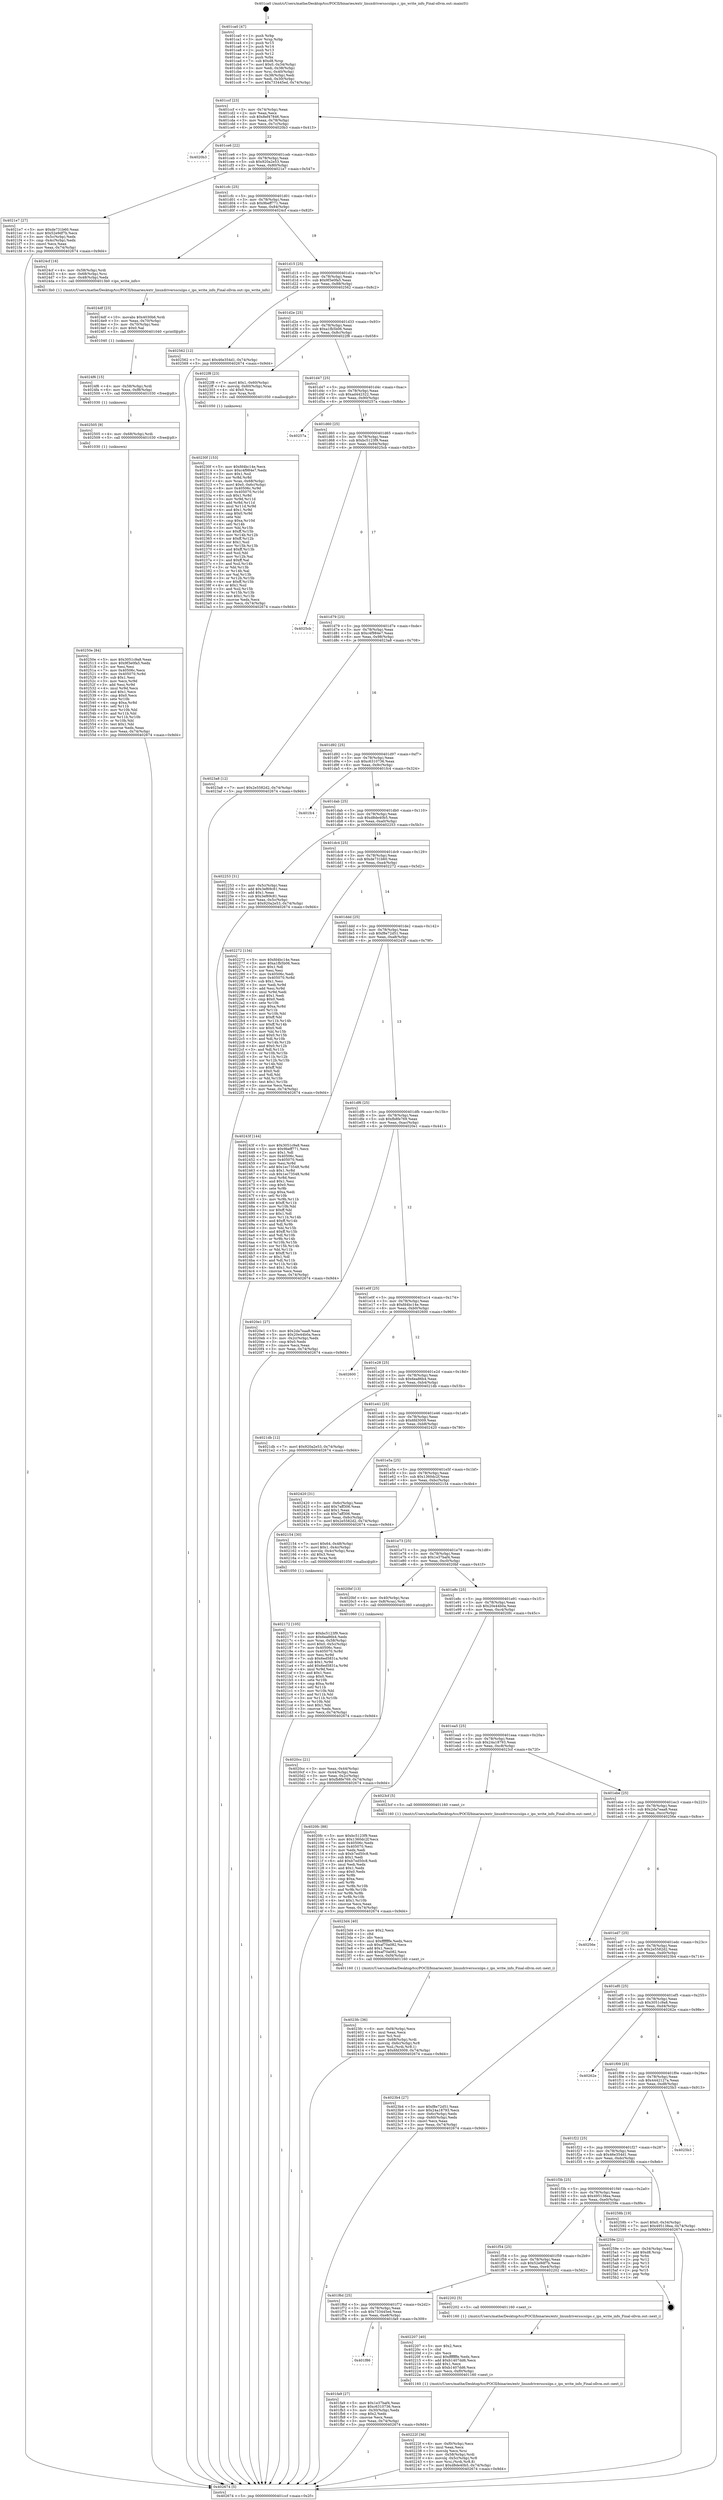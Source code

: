 digraph "0x401ca0" {
  label = "0x401ca0 (/mnt/c/Users/mathe/Desktop/tcc/POCII/binaries/extr_linuxdriversscsiips.c_ips_write_info_Final-ollvm.out::main(0))"
  labelloc = "t"
  node[shape=record]

  Entry [label="",width=0.3,height=0.3,shape=circle,fillcolor=black,style=filled]
  "0x401ccf" [label="{
     0x401ccf [23]\l
     | [instrs]\l
     &nbsp;&nbsp;0x401ccf \<+3\>: mov -0x74(%rbp),%eax\l
     &nbsp;&nbsp;0x401cd2 \<+2\>: mov %eax,%ecx\l
     &nbsp;&nbsp;0x401cd4 \<+6\>: sub $0x8ef47846,%ecx\l
     &nbsp;&nbsp;0x401cda \<+3\>: mov %eax,-0x78(%rbp)\l
     &nbsp;&nbsp;0x401cdd \<+3\>: mov %ecx,-0x7c(%rbp)\l
     &nbsp;&nbsp;0x401ce0 \<+6\>: je 00000000004020b3 \<main+0x413\>\l
  }"]
  "0x4020b3" [label="{
     0x4020b3\l
  }", style=dashed]
  "0x401ce6" [label="{
     0x401ce6 [22]\l
     | [instrs]\l
     &nbsp;&nbsp;0x401ce6 \<+5\>: jmp 0000000000401ceb \<main+0x4b\>\l
     &nbsp;&nbsp;0x401ceb \<+3\>: mov -0x78(%rbp),%eax\l
     &nbsp;&nbsp;0x401cee \<+5\>: sub $0x920a2e53,%eax\l
     &nbsp;&nbsp;0x401cf3 \<+3\>: mov %eax,-0x80(%rbp)\l
     &nbsp;&nbsp;0x401cf6 \<+6\>: je 00000000004021e7 \<main+0x547\>\l
  }"]
  Exit [label="",width=0.3,height=0.3,shape=circle,fillcolor=black,style=filled,peripheries=2]
  "0x4021e7" [label="{
     0x4021e7 [27]\l
     | [instrs]\l
     &nbsp;&nbsp;0x4021e7 \<+5\>: mov $0xde731b60,%eax\l
     &nbsp;&nbsp;0x4021ec \<+5\>: mov $0x52e9df7b,%ecx\l
     &nbsp;&nbsp;0x4021f1 \<+3\>: mov -0x5c(%rbp),%edx\l
     &nbsp;&nbsp;0x4021f4 \<+3\>: cmp -0x4c(%rbp),%edx\l
     &nbsp;&nbsp;0x4021f7 \<+3\>: cmovl %ecx,%eax\l
     &nbsp;&nbsp;0x4021fa \<+3\>: mov %eax,-0x74(%rbp)\l
     &nbsp;&nbsp;0x4021fd \<+5\>: jmp 0000000000402674 \<main+0x9d4\>\l
  }"]
  "0x401cfc" [label="{
     0x401cfc [25]\l
     | [instrs]\l
     &nbsp;&nbsp;0x401cfc \<+5\>: jmp 0000000000401d01 \<main+0x61\>\l
     &nbsp;&nbsp;0x401d01 \<+3\>: mov -0x78(%rbp),%eax\l
     &nbsp;&nbsp;0x401d04 \<+5\>: sub $0x9beff771,%eax\l
     &nbsp;&nbsp;0x401d09 \<+6\>: mov %eax,-0x84(%rbp)\l
     &nbsp;&nbsp;0x401d0f \<+6\>: je 00000000004024cf \<main+0x82f\>\l
  }"]
  "0x40250e" [label="{
     0x40250e [84]\l
     | [instrs]\l
     &nbsp;&nbsp;0x40250e \<+5\>: mov $0x3051c9a8,%eax\l
     &nbsp;&nbsp;0x402513 \<+5\>: mov $0x9f3e0fa5,%edx\l
     &nbsp;&nbsp;0x402518 \<+2\>: xor %esi,%esi\l
     &nbsp;&nbsp;0x40251a \<+7\>: mov 0x40506c,%ecx\l
     &nbsp;&nbsp;0x402521 \<+8\>: mov 0x405070,%r8d\l
     &nbsp;&nbsp;0x402529 \<+3\>: sub $0x1,%esi\l
     &nbsp;&nbsp;0x40252c \<+3\>: mov %ecx,%r9d\l
     &nbsp;&nbsp;0x40252f \<+3\>: add %esi,%r9d\l
     &nbsp;&nbsp;0x402532 \<+4\>: imul %r9d,%ecx\l
     &nbsp;&nbsp;0x402536 \<+3\>: and $0x1,%ecx\l
     &nbsp;&nbsp;0x402539 \<+3\>: cmp $0x0,%ecx\l
     &nbsp;&nbsp;0x40253c \<+4\>: sete %r10b\l
     &nbsp;&nbsp;0x402540 \<+4\>: cmp $0xa,%r8d\l
     &nbsp;&nbsp;0x402544 \<+4\>: setl %r11b\l
     &nbsp;&nbsp;0x402548 \<+3\>: mov %r10b,%bl\l
     &nbsp;&nbsp;0x40254b \<+3\>: and %r11b,%bl\l
     &nbsp;&nbsp;0x40254e \<+3\>: xor %r11b,%r10b\l
     &nbsp;&nbsp;0x402551 \<+3\>: or %r10b,%bl\l
     &nbsp;&nbsp;0x402554 \<+3\>: test $0x1,%bl\l
     &nbsp;&nbsp;0x402557 \<+3\>: cmovne %edx,%eax\l
     &nbsp;&nbsp;0x40255a \<+3\>: mov %eax,-0x74(%rbp)\l
     &nbsp;&nbsp;0x40255d \<+5\>: jmp 0000000000402674 \<main+0x9d4\>\l
  }"]
  "0x4024cf" [label="{
     0x4024cf [16]\l
     | [instrs]\l
     &nbsp;&nbsp;0x4024cf \<+4\>: mov -0x58(%rbp),%rdi\l
     &nbsp;&nbsp;0x4024d3 \<+4\>: mov -0x68(%rbp),%rsi\l
     &nbsp;&nbsp;0x4024d7 \<+3\>: mov -0x48(%rbp),%edx\l
     &nbsp;&nbsp;0x4024da \<+5\>: call 00000000004013b0 \<ips_write_info\>\l
     | [calls]\l
     &nbsp;&nbsp;0x4013b0 \{1\} (/mnt/c/Users/mathe/Desktop/tcc/POCII/binaries/extr_linuxdriversscsiips.c_ips_write_info_Final-ollvm.out::ips_write_info)\l
  }"]
  "0x401d15" [label="{
     0x401d15 [25]\l
     | [instrs]\l
     &nbsp;&nbsp;0x401d15 \<+5\>: jmp 0000000000401d1a \<main+0x7a\>\l
     &nbsp;&nbsp;0x401d1a \<+3\>: mov -0x78(%rbp),%eax\l
     &nbsp;&nbsp;0x401d1d \<+5\>: sub $0x9f3e0fa5,%eax\l
     &nbsp;&nbsp;0x401d22 \<+6\>: mov %eax,-0x88(%rbp)\l
     &nbsp;&nbsp;0x401d28 \<+6\>: je 0000000000402562 \<main+0x8c2\>\l
  }"]
  "0x402505" [label="{
     0x402505 [9]\l
     | [instrs]\l
     &nbsp;&nbsp;0x402505 \<+4\>: mov -0x68(%rbp),%rdi\l
     &nbsp;&nbsp;0x402509 \<+5\>: call 0000000000401030 \<free@plt\>\l
     | [calls]\l
     &nbsp;&nbsp;0x401030 \{1\} (unknown)\l
  }"]
  "0x402562" [label="{
     0x402562 [12]\l
     | [instrs]\l
     &nbsp;&nbsp;0x402562 \<+7\>: movl $0x46e354d1,-0x74(%rbp)\l
     &nbsp;&nbsp;0x402569 \<+5\>: jmp 0000000000402674 \<main+0x9d4\>\l
  }"]
  "0x401d2e" [label="{
     0x401d2e [25]\l
     | [instrs]\l
     &nbsp;&nbsp;0x401d2e \<+5\>: jmp 0000000000401d33 \<main+0x93\>\l
     &nbsp;&nbsp;0x401d33 \<+3\>: mov -0x78(%rbp),%eax\l
     &nbsp;&nbsp;0x401d36 \<+5\>: sub $0xa1fb5b06,%eax\l
     &nbsp;&nbsp;0x401d3b \<+6\>: mov %eax,-0x8c(%rbp)\l
     &nbsp;&nbsp;0x401d41 \<+6\>: je 00000000004022f8 \<main+0x658\>\l
  }"]
  "0x4024f6" [label="{
     0x4024f6 [15]\l
     | [instrs]\l
     &nbsp;&nbsp;0x4024f6 \<+4\>: mov -0x58(%rbp),%rdi\l
     &nbsp;&nbsp;0x4024fa \<+6\>: mov %eax,-0xf8(%rbp)\l
     &nbsp;&nbsp;0x402500 \<+5\>: call 0000000000401030 \<free@plt\>\l
     | [calls]\l
     &nbsp;&nbsp;0x401030 \{1\} (unknown)\l
  }"]
  "0x4022f8" [label="{
     0x4022f8 [23]\l
     | [instrs]\l
     &nbsp;&nbsp;0x4022f8 \<+7\>: movl $0x1,-0x60(%rbp)\l
     &nbsp;&nbsp;0x4022ff \<+4\>: movslq -0x60(%rbp),%rax\l
     &nbsp;&nbsp;0x402303 \<+4\>: shl $0x0,%rax\l
     &nbsp;&nbsp;0x402307 \<+3\>: mov %rax,%rdi\l
     &nbsp;&nbsp;0x40230a \<+5\>: call 0000000000401050 \<malloc@plt\>\l
     | [calls]\l
     &nbsp;&nbsp;0x401050 \{1\} (unknown)\l
  }"]
  "0x401d47" [label="{
     0x401d47 [25]\l
     | [instrs]\l
     &nbsp;&nbsp;0x401d47 \<+5\>: jmp 0000000000401d4c \<main+0xac\>\l
     &nbsp;&nbsp;0x401d4c \<+3\>: mov -0x78(%rbp),%eax\l
     &nbsp;&nbsp;0x401d4f \<+5\>: sub $0xad442322,%eax\l
     &nbsp;&nbsp;0x401d54 \<+6\>: mov %eax,-0x90(%rbp)\l
     &nbsp;&nbsp;0x401d5a \<+6\>: je 000000000040257a \<main+0x8da\>\l
  }"]
  "0x4024df" [label="{
     0x4024df [23]\l
     | [instrs]\l
     &nbsp;&nbsp;0x4024df \<+10\>: movabs $0x4030b6,%rdi\l
     &nbsp;&nbsp;0x4024e9 \<+3\>: mov %eax,-0x70(%rbp)\l
     &nbsp;&nbsp;0x4024ec \<+3\>: mov -0x70(%rbp),%esi\l
     &nbsp;&nbsp;0x4024ef \<+2\>: mov $0x0,%al\l
     &nbsp;&nbsp;0x4024f1 \<+5\>: call 0000000000401040 \<printf@plt\>\l
     | [calls]\l
     &nbsp;&nbsp;0x401040 \{1\} (unknown)\l
  }"]
  "0x40257a" [label="{
     0x40257a\l
  }", style=dashed]
  "0x401d60" [label="{
     0x401d60 [25]\l
     | [instrs]\l
     &nbsp;&nbsp;0x401d60 \<+5\>: jmp 0000000000401d65 \<main+0xc5\>\l
     &nbsp;&nbsp;0x401d65 \<+3\>: mov -0x78(%rbp),%eax\l
     &nbsp;&nbsp;0x401d68 \<+5\>: sub $0xbc5123f9,%eax\l
     &nbsp;&nbsp;0x401d6d \<+6\>: mov %eax,-0x94(%rbp)\l
     &nbsp;&nbsp;0x401d73 \<+6\>: je 00000000004025cb \<main+0x92b\>\l
  }"]
  "0x4023fc" [label="{
     0x4023fc [36]\l
     | [instrs]\l
     &nbsp;&nbsp;0x4023fc \<+6\>: mov -0xf4(%rbp),%ecx\l
     &nbsp;&nbsp;0x402402 \<+3\>: imul %eax,%ecx\l
     &nbsp;&nbsp;0x402405 \<+3\>: mov %cl,%sil\l
     &nbsp;&nbsp;0x402408 \<+4\>: mov -0x68(%rbp),%rdi\l
     &nbsp;&nbsp;0x40240c \<+4\>: movslq -0x6c(%rbp),%r8\l
     &nbsp;&nbsp;0x402410 \<+4\>: mov %sil,(%rdi,%r8,1)\l
     &nbsp;&nbsp;0x402414 \<+7\>: movl $0x6fd3009,-0x74(%rbp)\l
     &nbsp;&nbsp;0x40241b \<+5\>: jmp 0000000000402674 \<main+0x9d4\>\l
  }"]
  "0x4025cb" [label="{
     0x4025cb\l
  }", style=dashed]
  "0x401d79" [label="{
     0x401d79 [25]\l
     | [instrs]\l
     &nbsp;&nbsp;0x401d79 \<+5\>: jmp 0000000000401d7e \<main+0xde\>\l
     &nbsp;&nbsp;0x401d7e \<+3\>: mov -0x78(%rbp),%eax\l
     &nbsp;&nbsp;0x401d81 \<+5\>: sub $0xc4f984e7,%eax\l
     &nbsp;&nbsp;0x401d86 \<+6\>: mov %eax,-0x98(%rbp)\l
     &nbsp;&nbsp;0x401d8c \<+6\>: je 00000000004023a8 \<main+0x708\>\l
  }"]
  "0x4023d4" [label="{
     0x4023d4 [40]\l
     | [instrs]\l
     &nbsp;&nbsp;0x4023d4 \<+5\>: mov $0x2,%ecx\l
     &nbsp;&nbsp;0x4023d9 \<+1\>: cltd\l
     &nbsp;&nbsp;0x4023da \<+2\>: idiv %ecx\l
     &nbsp;&nbsp;0x4023dc \<+6\>: imul $0xfffffffe,%edx,%ecx\l
     &nbsp;&nbsp;0x4023e2 \<+6\>: sub $0xaf70a082,%ecx\l
     &nbsp;&nbsp;0x4023e8 \<+3\>: add $0x1,%ecx\l
     &nbsp;&nbsp;0x4023eb \<+6\>: add $0xaf70a082,%ecx\l
     &nbsp;&nbsp;0x4023f1 \<+6\>: mov %ecx,-0xf4(%rbp)\l
     &nbsp;&nbsp;0x4023f7 \<+5\>: call 0000000000401160 \<next_i\>\l
     | [calls]\l
     &nbsp;&nbsp;0x401160 \{1\} (/mnt/c/Users/mathe/Desktop/tcc/POCII/binaries/extr_linuxdriversscsiips.c_ips_write_info_Final-ollvm.out::next_i)\l
  }"]
  "0x4023a8" [label="{
     0x4023a8 [12]\l
     | [instrs]\l
     &nbsp;&nbsp;0x4023a8 \<+7\>: movl $0x2e5582d2,-0x74(%rbp)\l
     &nbsp;&nbsp;0x4023af \<+5\>: jmp 0000000000402674 \<main+0x9d4\>\l
  }"]
  "0x401d92" [label="{
     0x401d92 [25]\l
     | [instrs]\l
     &nbsp;&nbsp;0x401d92 \<+5\>: jmp 0000000000401d97 \<main+0xf7\>\l
     &nbsp;&nbsp;0x401d97 \<+3\>: mov -0x78(%rbp),%eax\l
     &nbsp;&nbsp;0x401d9a \<+5\>: sub $0xc6310736,%eax\l
     &nbsp;&nbsp;0x401d9f \<+6\>: mov %eax,-0x9c(%rbp)\l
     &nbsp;&nbsp;0x401da5 \<+6\>: je 0000000000401fc4 \<main+0x324\>\l
  }"]
  "0x40230f" [label="{
     0x40230f [153]\l
     | [instrs]\l
     &nbsp;&nbsp;0x40230f \<+5\>: mov $0xfd4bc14e,%ecx\l
     &nbsp;&nbsp;0x402314 \<+5\>: mov $0xc4f984e7,%edx\l
     &nbsp;&nbsp;0x402319 \<+3\>: mov $0x1,%sil\l
     &nbsp;&nbsp;0x40231c \<+3\>: xor %r8d,%r8d\l
     &nbsp;&nbsp;0x40231f \<+4\>: mov %rax,-0x68(%rbp)\l
     &nbsp;&nbsp;0x402323 \<+7\>: movl $0x0,-0x6c(%rbp)\l
     &nbsp;&nbsp;0x40232a \<+8\>: mov 0x40506c,%r9d\l
     &nbsp;&nbsp;0x402332 \<+8\>: mov 0x405070,%r10d\l
     &nbsp;&nbsp;0x40233a \<+4\>: sub $0x1,%r8d\l
     &nbsp;&nbsp;0x40233e \<+3\>: mov %r9d,%r11d\l
     &nbsp;&nbsp;0x402341 \<+3\>: add %r8d,%r11d\l
     &nbsp;&nbsp;0x402344 \<+4\>: imul %r11d,%r9d\l
     &nbsp;&nbsp;0x402348 \<+4\>: and $0x1,%r9d\l
     &nbsp;&nbsp;0x40234c \<+4\>: cmp $0x0,%r9d\l
     &nbsp;&nbsp;0x402350 \<+3\>: sete %bl\l
     &nbsp;&nbsp;0x402353 \<+4\>: cmp $0xa,%r10d\l
     &nbsp;&nbsp;0x402357 \<+4\>: setl %r14b\l
     &nbsp;&nbsp;0x40235b \<+3\>: mov %bl,%r15b\l
     &nbsp;&nbsp;0x40235e \<+4\>: xor $0xff,%r15b\l
     &nbsp;&nbsp;0x402362 \<+3\>: mov %r14b,%r12b\l
     &nbsp;&nbsp;0x402365 \<+4\>: xor $0xff,%r12b\l
     &nbsp;&nbsp;0x402369 \<+4\>: xor $0x1,%sil\l
     &nbsp;&nbsp;0x40236d \<+3\>: mov %r15b,%r13b\l
     &nbsp;&nbsp;0x402370 \<+4\>: and $0xff,%r13b\l
     &nbsp;&nbsp;0x402374 \<+3\>: and %sil,%bl\l
     &nbsp;&nbsp;0x402377 \<+3\>: mov %r12b,%al\l
     &nbsp;&nbsp;0x40237a \<+2\>: and $0xff,%al\l
     &nbsp;&nbsp;0x40237c \<+3\>: and %sil,%r14b\l
     &nbsp;&nbsp;0x40237f \<+3\>: or %bl,%r13b\l
     &nbsp;&nbsp;0x402382 \<+3\>: or %r14b,%al\l
     &nbsp;&nbsp;0x402385 \<+3\>: xor %al,%r13b\l
     &nbsp;&nbsp;0x402388 \<+3\>: or %r12b,%r15b\l
     &nbsp;&nbsp;0x40238b \<+4\>: xor $0xff,%r15b\l
     &nbsp;&nbsp;0x40238f \<+4\>: or $0x1,%sil\l
     &nbsp;&nbsp;0x402393 \<+3\>: and %sil,%r15b\l
     &nbsp;&nbsp;0x402396 \<+3\>: or %r15b,%r13b\l
     &nbsp;&nbsp;0x402399 \<+4\>: test $0x1,%r13b\l
     &nbsp;&nbsp;0x40239d \<+3\>: cmovne %edx,%ecx\l
     &nbsp;&nbsp;0x4023a0 \<+3\>: mov %ecx,-0x74(%rbp)\l
     &nbsp;&nbsp;0x4023a3 \<+5\>: jmp 0000000000402674 \<main+0x9d4\>\l
  }"]
  "0x401fc4" [label="{
     0x401fc4\l
  }", style=dashed]
  "0x401dab" [label="{
     0x401dab [25]\l
     | [instrs]\l
     &nbsp;&nbsp;0x401dab \<+5\>: jmp 0000000000401db0 \<main+0x110\>\l
     &nbsp;&nbsp;0x401db0 \<+3\>: mov -0x78(%rbp),%eax\l
     &nbsp;&nbsp;0x401db3 \<+5\>: sub $0xd8de40b5,%eax\l
     &nbsp;&nbsp;0x401db8 \<+6\>: mov %eax,-0xa0(%rbp)\l
     &nbsp;&nbsp;0x401dbe \<+6\>: je 0000000000402253 \<main+0x5b3\>\l
  }"]
  "0x40222f" [label="{
     0x40222f [36]\l
     | [instrs]\l
     &nbsp;&nbsp;0x40222f \<+6\>: mov -0xf0(%rbp),%ecx\l
     &nbsp;&nbsp;0x402235 \<+3\>: imul %eax,%ecx\l
     &nbsp;&nbsp;0x402238 \<+3\>: movslq %ecx,%rsi\l
     &nbsp;&nbsp;0x40223b \<+4\>: mov -0x58(%rbp),%rdi\l
     &nbsp;&nbsp;0x40223f \<+4\>: movslq -0x5c(%rbp),%r8\l
     &nbsp;&nbsp;0x402243 \<+4\>: mov %rsi,(%rdi,%r8,8)\l
     &nbsp;&nbsp;0x402247 \<+7\>: movl $0xd8de40b5,-0x74(%rbp)\l
     &nbsp;&nbsp;0x40224e \<+5\>: jmp 0000000000402674 \<main+0x9d4\>\l
  }"]
  "0x402253" [label="{
     0x402253 [31]\l
     | [instrs]\l
     &nbsp;&nbsp;0x402253 \<+3\>: mov -0x5c(%rbp),%eax\l
     &nbsp;&nbsp;0x402256 \<+5\>: add $0x3ef69c81,%eax\l
     &nbsp;&nbsp;0x40225b \<+3\>: add $0x1,%eax\l
     &nbsp;&nbsp;0x40225e \<+5\>: sub $0x3ef69c81,%eax\l
     &nbsp;&nbsp;0x402263 \<+3\>: mov %eax,-0x5c(%rbp)\l
     &nbsp;&nbsp;0x402266 \<+7\>: movl $0x920a2e53,-0x74(%rbp)\l
     &nbsp;&nbsp;0x40226d \<+5\>: jmp 0000000000402674 \<main+0x9d4\>\l
  }"]
  "0x401dc4" [label="{
     0x401dc4 [25]\l
     | [instrs]\l
     &nbsp;&nbsp;0x401dc4 \<+5\>: jmp 0000000000401dc9 \<main+0x129\>\l
     &nbsp;&nbsp;0x401dc9 \<+3\>: mov -0x78(%rbp),%eax\l
     &nbsp;&nbsp;0x401dcc \<+5\>: sub $0xde731b60,%eax\l
     &nbsp;&nbsp;0x401dd1 \<+6\>: mov %eax,-0xa4(%rbp)\l
     &nbsp;&nbsp;0x401dd7 \<+6\>: je 0000000000402272 \<main+0x5d2\>\l
  }"]
  "0x402207" [label="{
     0x402207 [40]\l
     | [instrs]\l
     &nbsp;&nbsp;0x402207 \<+5\>: mov $0x2,%ecx\l
     &nbsp;&nbsp;0x40220c \<+1\>: cltd\l
     &nbsp;&nbsp;0x40220d \<+2\>: idiv %ecx\l
     &nbsp;&nbsp;0x40220f \<+6\>: imul $0xfffffffe,%edx,%ecx\l
     &nbsp;&nbsp;0x402215 \<+6\>: add $0xb1407dd6,%ecx\l
     &nbsp;&nbsp;0x40221b \<+3\>: add $0x1,%ecx\l
     &nbsp;&nbsp;0x40221e \<+6\>: sub $0xb1407dd6,%ecx\l
     &nbsp;&nbsp;0x402224 \<+6\>: mov %ecx,-0xf0(%rbp)\l
     &nbsp;&nbsp;0x40222a \<+5\>: call 0000000000401160 \<next_i\>\l
     | [calls]\l
     &nbsp;&nbsp;0x401160 \{1\} (/mnt/c/Users/mathe/Desktop/tcc/POCII/binaries/extr_linuxdriversscsiips.c_ips_write_info_Final-ollvm.out::next_i)\l
  }"]
  "0x402272" [label="{
     0x402272 [134]\l
     | [instrs]\l
     &nbsp;&nbsp;0x402272 \<+5\>: mov $0xfd4bc14e,%eax\l
     &nbsp;&nbsp;0x402277 \<+5\>: mov $0xa1fb5b06,%ecx\l
     &nbsp;&nbsp;0x40227c \<+2\>: mov $0x1,%dl\l
     &nbsp;&nbsp;0x40227e \<+2\>: xor %esi,%esi\l
     &nbsp;&nbsp;0x402280 \<+7\>: mov 0x40506c,%edi\l
     &nbsp;&nbsp;0x402287 \<+8\>: mov 0x405070,%r8d\l
     &nbsp;&nbsp;0x40228f \<+3\>: sub $0x1,%esi\l
     &nbsp;&nbsp;0x402292 \<+3\>: mov %edi,%r9d\l
     &nbsp;&nbsp;0x402295 \<+3\>: add %esi,%r9d\l
     &nbsp;&nbsp;0x402298 \<+4\>: imul %r9d,%edi\l
     &nbsp;&nbsp;0x40229c \<+3\>: and $0x1,%edi\l
     &nbsp;&nbsp;0x40229f \<+3\>: cmp $0x0,%edi\l
     &nbsp;&nbsp;0x4022a2 \<+4\>: sete %r10b\l
     &nbsp;&nbsp;0x4022a6 \<+4\>: cmp $0xa,%r8d\l
     &nbsp;&nbsp;0x4022aa \<+4\>: setl %r11b\l
     &nbsp;&nbsp;0x4022ae \<+3\>: mov %r10b,%bl\l
     &nbsp;&nbsp;0x4022b1 \<+3\>: xor $0xff,%bl\l
     &nbsp;&nbsp;0x4022b4 \<+3\>: mov %r11b,%r14b\l
     &nbsp;&nbsp;0x4022b7 \<+4\>: xor $0xff,%r14b\l
     &nbsp;&nbsp;0x4022bb \<+3\>: xor $0x0,%dl\l
     &nbsp;&nbsp;0x4022be \<+3\>: mov %bl,%r15b\l
     &nbsp;&nbsp;0x4022c1 \<+4\>: and $0x0,%r15b\l
     &nbsp;&nbsp;0x4022c5 \<+3\>: and %dl,%r10b\l
     &nbsp;&nbsp;0x4022c8 \<+3\>: mov %r14b,%r12b\l
     &nbsp;&nbsp;0x4022cb \<+4\>: and $0x0,%r12b\l
     &nbsp;&nbsp;0x4022cf \<+3\>: and %dl,%r11b\l
     &nbsp;&nbsp;0x4022d2 \<+3\>: or %r10b,%r15b\l
     &nbsp;&nbsp;0x4022d5 \<+3\>: or %r11b,%r12b\l
     &nbsp;&nbsp;0x4022d8 \<+3\>: xor %r12b,%r15b\l
     &nbsp;&nbsp;0x4022db \<+3\>: or %r14b,%bl\l
     &nbsp;&nbsp;0x4022de \<+3\>: xor $0xff,%bl\l
     &nbsp;&nbsp;0x4022e1 \<+3\>: or $0x0,%dl\l
     &nbsp;&nbsp;0x4022e4 \<+2\>: and %dl,%bl\l
     &nbsp;&nbsp;0x4022e6 \<+3\>: or %bl,%r15b\l
     &nbsp;&nbsp;0x4022e9 \<+4\>: test $0x1,%r15b\l
     &nbsp;&nbsp;0x4022ed \<+3\>: cmovne %ecx,%eax\l
     &nbsp;&nbsp;0x4022f0 \<+3\>: mov %eax,-0x74(%rbp)\l
     &nbsp;&nbsp;0x4022f3 \<+5\>: jmp 0000000000402674 \<main+0x9d4\>\l
  }"]
  "0x401ddd" [label="{
     0x401ddd [25]\l
     | [instrs]\l
     &nbsp;&nbsp;0x401ddd \<+5\>: jmp 0000000000401de2 \<main+0x142\>\l
     &nbsp;&nbsp;0x401de2 \<+3\>: mov -0x78(%rbp),%eax\l
     &nbsp;&nbsp;0x401de5 \<+5\>: sub $0xf8e72d51,%eax\l
     &nbsp;&nbsp;0x401dea \<+6\>: mov %eax,-0xa8(%rbp)\l
     &nbsp;&nbsp;0x401df0 \<+6\>: je 000000000040243f \<main+0x79f\>\l
  }"]
  "0x402172" [label="{
     0x402172 [105]\l
     | [instrs]\l
     &nbsp;&nbsp;0x402172 \<+5\>: mov $0xbc5123f9,%ecx\l
     &nbsp;&nbsp;0x402177 \<+5\>: mov $0x6ea86b4,%edx\l
     &nbsp;&nbsp;0x40217c \<+4\>: mov %rax,-0x58(%rbp)\l
     &nbsp;&nbsp;0x402180 \<+7\>: movl $0x0,-0x5c(%rbp)\l
     &nbsp;&nbsp;0x402187 \<+7\>: mov 0x40506c,%esi\l
     &nbsp;&nbsp;0x40218e \<+8\>: mov 0x405070,%r8d\l
     &nbsp;&nbsp;0x402196 \<+3\>: mov %esi,%r9d\l
     &nbsp;&nbsp;0x402199 \<+7\>: sub $0x6ed5831a,%r9d\l
     &nbsp;&nbsp;0x4021a0 \<+4\>: sub $0x1,%r9d\l
     &nbsp;&nbsp;0x4021a4 \<+7\>: add $0x6ed5831a,%r9d\l
     &nbsp;&nbsp;0x4021ab \<+4\>: imul %r9d,%esi\l
     &nbsp;&nbsp;0x4021af \<+3\>: and $0x1,%esi\l
     &nbsp;&nbsp;0x4021b2 \<+3\>: cmp $0x0,%esi\l
     &nbsp;&nbsp;0x4021b5 \<+4\>: sete %r10b\l
     &nbsp;&nbsp;0x4021b9 \<+4\>: cmp $0xa,%r8d\l
     &nbsp;&nbsp;0x4021bd \<+4\>: setl %r11b\l
     &nbsp;&nbsp;0x4021c1 \<+3\>: mov %r10b,%bl\l
     &nbsp;&nbsp;0x4021c4 \<+3\>: and %r11b,%bl\l
     &nbsp;&nbsp;0x4021c7 \<+3\>: xor %r11b,%r10b\l
     &nbsp;&nbsp;0x4021ca \<+3\>: or %r10b,%bl\l
     &nbsp;&nbsp;0x4021cd \<+3\>: test $0x1,%bl\l
     &nbsp;&nbsp;0x4021d0 \<+3\>: cmovne %edx,%ecx\l
     &nbsp;&nbsp;0x4021d3 \<+3\>: mov %ecx,-0x74(%rbp)\l
     &nbsp;&nbsp;0x4021d6 \<+5\>: jmp 0000000000402674 \<main+0x9d4\>\l
  }"]
  "0x40243f" [label="{
     0x40243f [144]\l
     | [instrs]\l
     &nbsp;&nbsp;0x40243f \<+5\>: mov $0x3051c9a8,%eax\l
     &nbsp;&nbsp;0x402444 \<+5\>: mov $0x9beff771,%ecx\l
     &nbsp;&nbsp;0x402449 \<+2\>: mov $0x1,%dl\l
     &nbsp;&nbsp;0x40244b \<+7\>: mov 0x40506c,%esi\l
     &nbsp;&nbsp;0x402452 \<+7\>: mov 0x405070,%edi\l
     &nbsp;&nbsp;0x402459 \<+3\>: mov %esi,%r8d\l
     &nbsp;&nbsp;0x40245c \<+7\>: add $0x1ec73548,%r8d\l
     &nbsp;&nbsp;0x402463 \<+4\>: sub $0x1,%r8d\l
     &nbsp;&nbsp;0x402467 \<+7\>: sub $0x1ec73548,%r8d\l
     &nbsp;&nbsp;0x40246e \<+4\>: imul %r8d,%esi\l
     &nbsp;&nbsp;0x402472 \<+3\>: and $0x1,%esi\l
     &nbsp;&nbsp;0x402475 \<+3\>: cmp $0x0,%esi\l
     &nbsp;&nbsp;0x402478 \<+4\>: sete %r9b\l
     &nbsp;&nbsp;0x40247c \<+3\>: cmp $0xa,%edi\l
     &nbsp;&nbsp;0x40247f \<+4\>: setl %r10b\l
     &nbsp;&nbsp;0x402483 \<+3\>: mov %r9b,%r11b\l
     &nbsp;&nbsp;0x402486 \<+4\>: xor $0xff,%r11b\l
     &nbsp;&nbsp;0x40248a \<+3\>: mov %r10b,%bl\l
     &nbsp;&nbsp;0x40248d \<+3\>: xor $0xff,%bl\l
     &nbsp;&nbsp;0x402490 \<+3\>: xor $0x1,%dl\l
     &nbsp;&nbsp;0x402493 \<+3\>: mov %r11b,%r14b\l
     &nbsp;&nbsp;0x402496 \<+4\>: and $0xff,%r14b\l
     &nbsp;&nbsp;0x40249a \<+3\>: and %dl,%r9b\l
     &nbsp;&nbsp;0x40249d \<+3\>: mov %bl,%r15b\l
     &nbsp;&nbsp;0x4024a0 \<+4\>: and $0xff,%r15b\l
     &nbsp;&nbsp;0x4024a4 \<+3\>: and %dl,%r10b\l
     &nbsp;&nbsp;0x4024a7 \<+3\>: or %r9b,%r14b\l
     &nbsp;&nbsp;0x4024aa \<+3\>: or %r10b,%r15b\l
     &nbsp;&nbsp;0x4024ad \<+3\>: xor %r15b,%r14b\l
     &nbsp;&nbsp;0x4024b0 \<+3\>: or %bl,%r11b\l
     &nbsp;&nbsp;0x4024b3 \<+4\>: xor $0xff,%r11b\l
     &nbsp;&nbsp;0x4024b7 \<+3\>: or $0x1,%dl\l
     &nbsp;&nbsp;0x4024ba \<+3\>: and %dl,%r11b\l
     &nbsp;&nbsp;0x4024bd \<+3\>: or %r11b,%r14b\l
     &nbsp;&nbsp;0x4024c0 \<+4\>: test $0x1,%r14b\l
     &nbsp;&nbsp;0x4024c4 \<+3\>: cmovne %ecx,%eax\l
     &nbsp;&nbsp;0x4024c7 \<+3\>: mov %eax,-0x74(%rbp)\l
     &nbsp;&nbsp;0x4024ca \<+5\>: jmp 0000000000402674 \<main+0x9d4\>\l
  }"]
  "0x401df6" [label="{
     0x401df6 [25]\l
     | [instrs]\l
     &nbsp;&nbsp;0x401df6 \<+5\>: jmp 0000000000401dfb \<main+0x15b\>\l
     &nbsp;&nbsp;0x401dfb \<+3\>: mov -0x78(%rbp),%eax\l
     &nbsp;&nbsp;0x401dfe \<+5\>: sub $0xfb8fe769,%eax\l
     &nbsp;&nbsp;0x401e03 \<+6\>: mov %eax,-0xac(%rbp)\l
     &nbsp;&nbsp;0x401e09 \<+6\>: je 00000000004020e1 \<main+0x441\>\l
  }"]
  "0x4020cc" [label="{
     0x4020cc [21]\l
     | [instrs]\l
     &nbsp;&nbsp;0x4020cc \<+3\>: mov %eax,-0x44(%rbp)\l
     &nbsp;&nbsp;0x4020cf \<+3\>: mov -0x44(%rbp),%eax\l
     &nbsp;&nbsp;0x4020d2 \<+3\>: mov %eax,-0x2c(%rbp)\l
     &nbsp;&nbsp;0x4020d5 \<+7\>: movl $0xfb8fe769,-0x74(%rbp)\l
     &nbsp;&nbsp;0x4020dc \<+5\>: jmp 0000000000402674 \<main+0x9d4\>\l
  }"]
  "0x4020e1" [label="{
     0x4020e1 [27]\l
     | [instrs]\l
     &nbsp;&nbsp;0x4020e1 \<+5\>: mov $0x2da7eaa8,%eax\l
     &nbsp;&nbsp;0x4020e6 \<+5\>: mov $0x20e44b0a,%ecx\l
     &nbsp;&nbsp;0x4020eb \<+3\>: mov -0x2c(%rbp),%edx\l
     &nbsp;&nbsp;0x4020ee \<+3\>: cmp $0x0,%edx\l
     &nbsp;&nbsp;0x4020f1 \<+3\>: cmove %ecx,%eax\l
     &nbsp;&nbsp;0x4020f4 \<+3\>: mov %eax,-0x74(%rbp)\l
     &nbsp;&nbsp;0x4020f7 \<+5\>: jmp 0000000000402674 \<main+0x9d4\>\l
  }"]
  "0x401e0f" [label="{
     0x401e0f [25]\l
     | [instrs]\l
     &nbsp;&nbsp;0x401e0f \<+5\>: jmp 0000000000401e14 \<main+0x174\>\l
     &nbsp;&nbsp;0x401e14 \<+3\>: mov -0x78(%rbp),%eax\l
     &nbsp;&nbsp;0x401e17 \<+5\>: sub $0xfd4bc14e,%eax\l
     &nbsp;&nbsp;0x401e1c \<+6\>: mov %eax,-0xb0(%rbp)\l
     &nbsp;&nbsp;0x401e22 \<+6\>: je 0000000000402600 \<main+0x960\>\l
  }"]
  "0x401ca0" [label="{
     0x401ca0 [47]\l
     | [instrs]\l
     &nbsp;&nbsp;0x401ca0 \<+1\>: push %rbp\l
     &nbsp;&nbsp;0x401ca1 \<+3\>: mov %rsp,%rbp\l
     &nbsp;&nbsp;0x401ca4 \<+2\>: push %r15\l
     &nbsp;&nbsp;0x401ca6 \<+2\>: push %r14\l
     &nbsp;&nbsp;0x401ca8 \<+2\>: push %r13\l
     &nbsp;&nbsp;0x401caa \<+2\>: push %r12\l
     &nbsp;&nbsp;0x401cac \<+1\>: push %rbx\l
     &nbsp;&nbsp;0x401cad \<+7\>: sub $0xd8,%rsp\l
     &nbsp;&nbsp;0x401cb4 \<+7\>: movl $0x0,-0x34(%rbp)\l
     &nbsp;&nbsp;0x401cbb \<+3\>: mov %edi,-0x38(%rbp)\l
     &nbsp;&nbsp;0x401cbe \<+4\>: mov %rsi,-0x40(%rbp)\l
     &nbsp;&nbsp;0x401cc2 \<+3\>: mov -0x38(%rbp),%edi\l
     &nbsp;&nbsp;0x401cc5 \<+3\>: mov %edi,-0x30(%rbp)\l
     &nbsp;&nbsp;0x401cc8 \<+7\>: movl $0x733445ed,-0x74(%rbp)\l
  }"]
  "0x402600" [label="{
     0x402600\l
  }", style=dashed]
  "0x401e28" [label="{
     0x401e28 [25]\l
     | [instrs]\l
     &nbsp;&nbsp;0x401e28 \<+5\>: jmp 0000000000401e2d \<main+0x18d\>\l
     &nbsp;&nbsp;0x401e2d \<+3\>: mov -0x78(%rbp),%eax\l
     &nbsp;&nbsp;0x401e30 \<+5\>: sub $0x6ea86b4,%eax\l
     &nbsp;&nbsp;0x401e35 \<+6\>: mov %eax,-0xb4(%rbp)\l
     &nbsp;&nbsp;0x401e3b \<+6\>: je 00000000004021db \<main+0x53b\>\l
  }"]
  "0x402674" [label="{
     0x402674 [5]\l
     | [instrs]\l
     &nbsp;&nbsp;0x402674 \<+5\>: jmp 0000000000401ccf \<main+0x2f\>\l
  }"]
  "0x4021db" [label="{
     0x4021db [12]\l
     | [instrs]\l
     &nbsp;&nbsp;0x4021db \<+7\>: movl $0x920a2e53,-0x74(%rbp)\l
     &nbsp;&nbsp;0x4021e2 \<+5\>: jmp 0000000000402674 \<main+0x9d4\>\l
  }"]
  "0x401e41" [label="{
     0x401e41 [25]\l
     | [instrs]\l
     &nbsp;&nbsp;0x401e41 \<+5\>: jmp 0000000000401e46 \<main+0x1a6\>\l
     &nbsp;&nbsp;0x401e46 \<+3\>: mov -0x78(%rbp),%eax\l
     &nbsp;&nbsp;0x401e49 \<+5\>: sub $0x6fd3009,%eax\l
     &nbsp;&nbsp;0x401e4e \<+6\>: mov %eax,-0xb8(%rbp)\l
     &nbsp;&nbsp;0x401e54 \<+6\>: je 0000000000402420 \<main+0x780\>\l
  }"]
  "0x401f86" [label="{
     0x401f86\l
  }", style=dashed]
  "0x402420" [label="{
     0x402420 [31]\l
     | [instrs]\l
     &nbsp;&nbsp;0x402420 \<+3\>: mov -0x6c(%rbp),%eax\l
     &nbsp;&nbsp;0x402423 \<+5\>: add $0x7aff306,%eax\l
     &nbsp;&nbsp;0x402428 \<+3\>: add $0x1,%eax\l
     &nbsp;&nbsp;0x40242b \<+5\>: sub $0x7aff306,%eax\l
     &nbsp;&nbsp;0x402430 \<+3\>: mov %eax,-0x6c(%rbp)\l
     &nbsp;&nbsp;0x402433 \<+7\>: movl $0x2e5582d2,-0x74(%rbp)\l
     &nbsp;&nbsp;0x40243a \<+5\>: jmp 0000000000402674 \<main+0x9d4\>\l
  }"]
  "0x401e5a" [label="{
     0x401e5a [25]\l
     | [instrs]\l
     &nbsp;&nbsp;0x401e5a \<+5\>: jmp 0000000000401e5f \<main+0x1bf\>\l
     &nbsp;&nbsp;0x401e5f \<+3\>: mov -0x78(%rbp),%eax\l
     &nbsp;&nbsp;0x401e62 \<+5\>: sub $0x1360dc2f,%eax\l
     &nbsp;&nbsp;0x401e67 \<+6\>: mov %eax,-0xbc(%rbp)\l
     &nbsp;&nbsp;0x401e6d \<+6\>: je 0000000000402154 \<main+0x4b4\>\l
  }"]
  "0x401fa9" [label="{
     0x401fa9 [27]\l
     | [instrs]\l
     &nbsp;&nbsp;0x401fa9 \<+5\>: mov $0x1e37baf4,%eax\l
     &nbsp;&nbsp;0x401fae \<+5\>: mov $0xc6310736,%ecx\l
     &nbsp;&nbsp;0x401fb3 \<+3\>: mov -0x30(%rbp),%edx\l
     &nbsp;&nbsp;0x401fb6 \<+3\>: cmp $0x2,%edx\l
     &nbsp;&nbsp;0x401fb9 \<+3\>: cmovne %ecx,%eax\l
     &nbsp;&nbsp;0x401fbc \<+3\>: mov %eax,-0x74(%rbp)\l
     &nbsp;&nbsp;0x401fbf \<+5\>: jmp 0000000000402674 \<main+0x9d4\>\l
  }"]
  "0x402154" [label="{
     0x402154 [30]\l
     | [instrs]\l
     &nbsp;&nbsp;0x402154 \<+7\>: movl $0x64,-0x48(%rbp)\l
     &nbsp;&nbsp;0x40215b \<+7\>: movl $0x1,-0x4c(%rbp)\l
     &nbsp;&nbsp;0x402162 \<+4\>: movslq -0x4c(%rbp),%rax\l
     &nbsp;&nbsp;0x402166 \<+4\>: shl $0x3,%rax\l
     &nbsp;&nbsp;0x40216a \<+3\>: mov %rax,%rdi\l
     &nbsp;&nbsp;0x40216d \<+5\>: call 0000000000401050 \<malloc@plt\>\l
     | [calls]\l
     &nbsp;&nbsp;0x401050 \{1\} (unknown)\l
  }"]
  "0x401e73" [label="{
     0x401e73 [25]\l
     | [instrs]\l
     &nbsp;&nbsp;0x401e73 \<+5\>: jmp 0000000000401e78 \<main+0x1d8\>\l
     &nbsp;&nbsp;0x401e78 \<+3\>: mov -0x78(%rbp),%eax\l
     &nbsp;&nbsp;0x401e7b \<+5\>: sub $0x1e37baf4,%eax\l
     &nbsp;&nbsp;0x401e80 \<+6\>: mov %eax,-0xc0(%rbp)\l
     &nbsp;&nbsp;0x401e86 \<+6\>: je 00000000004020bf \<main+0x41f\>\l
  }"]
  "0x401f6d" [label="{
     0x401f6d [25]\l
     | [instrs]\l
     &nbsp;&nbsp;0x401f6d \<+5\>: jmp 0000000000401f72 \<main+0x2d2\>\l
     &nbsp;&nbsp;0x401f72 \<+3\>: mov -0x78(%rbp),%eax\l
     &nbsp;&nbsp;0x401f75 \<+5\>: sub $0x733445ed,%eax\l
     &nbsp;&nbsp;0x401f7a \<+6\>: mov %eax,-0xe8(%rbp)\l
     &nbsp;&nbsp;0x401f80 \<+6\>: je 0000000000401fa9 \<main+0x309\>\l
  }"]
  "0x4020bf" [label="{
     0x4020bf [13]\l
     | [instrs]\l
     &nbsp;&nbsp;0x4020bf \<+4\>: mov -0x40(%rbp),%rax\l
     &nbsp;&nbsp;0x4020c3 \<+4\>: mov 0x8(%rax),%rdi\l
     &nbsp;&nbsp;0x4020c7 \<+5\>: call 0000000000401060 \<atoi@plt\>\l
     | [calls]\l
     &nbsp;&nbsp;0x401060 \{1\} (unknown)\l
  }"]
  "0x401e8c" [label="{
     0x401e8c [25]\l
     | [instrs]\l
     &nbsp;&nbsp;0x401e8c \<+5\>: jmp 0000000000401e91 \<main+0x1f1\>\l
     &nbsp;&nbsp;0x401e91 \<+3\>: mov -0x78(%rbp),%eax\l
     &nbsp;&nbsp;0x401e94 \<+5\>: sub $0x20e44b0a,%eax\l
     &nbsp;&nbsp;0x401e99 \<+6\>: mov %eax,-0xc4(%rbp)\l
     &nbsp;&nbsp;0x401e9f \<+6\>: je 00000000004020fc \<main+0x45c\>\l
  }"]
  "0x402202" [label="{
     0x402202 [5]\l
     | [instrs]\l
     &nbsp;&nbsp;0x402202 \<+5\>: call 0000000000401160 \<next_i\>\l
     | [calls]\l
     &nbsp;&nbsp;0x401160 \{1\} (/mnt/c/Users/mathe/Desktop/tcc/POCII/binaries/extr_linuxdriversscsiips.c_ips_write_info_Final-ollvm.out::next_i)\l
  }"]
  "0x4020fc" [label="{
     0x4020fc [88]\l
     | [instrs]\l
     &nbsp;&nbsp;0x4020fc \<+5\>: mov $0xbc5123f9,%eax\l
     &nbsp;&nbsp;0x402101 \<+5\>: mov $0x1360dc2f,%ecx\l
     &nbsp;&nbsp;0x402106 \<+7\>: mov 0x40506c,%edx\l
     &nbsp;&nbsp;0x40210d \<+7\>: mov 0x405070,%esi\l
     &nbsp;&nbsp;0x402114 \<+2\>: mov %edx,%edi\l
     &nbsp;&nbsp;0x402116 \<+6\>: sub $0xb7ed50c8,%edi\l
     &nbsp;&nbsp;0x40211c \<+3\>: sub $0x1,%edi\l
     &nbsp;&nbsp;0x40211f \<+6\>: add $0xb7ed50c8,%edi\l
     &nbsp;&nbsp;0x402125 \<+3\>: imul %edi,%edx\l
     &nbsp;&nbsp;0x402128 \<+3\>: and $0x1,%edx\l
     &nbsp;&nbsp;0x40212b \<+3\>: cmp $0x0,%edx\l
     &nbsp;&nbsp;0x40212e \<+4\>: sete %r8b\l
     &nbsp;&nbsp;0x402132 \<+3\>: cmp $0xa,%esi\l
     &nbsp;&nbsp;0x402135 \<+4\>: setl %r9b\l
     &nbsp;&nbsp;0x402139 \<+3\>: mov %r8b,%r10b\l
     &nbsp;&nbsp;0x40213c \<+3\>: and %r9b,%r10b\l
     &nbsp;&nbsp;0x40213f \<+3\>: xor %r9b,%r8b\l
     &nbsp;&nbsp;0x402142 \<+3\>: or %r8b,%r10b\l
     &nbsp;&nbsp;0x402145 \<+4\>: test $0x1,%r10b\l
     &nbsp;&nbsp;0x402149 \<+3\>: cmovne %ecx,%eax\l
     &nbsp;&nbsp;0x40214c \<+3\>: mov %eax,-0x74(%rbp)\l
     &nbsp;&nbsp;0x40214f \<+5\>: jmp 0000000000402674 \<main+0x9d4\>\l
  }"]
  "0x401ea5" [label="{
     0x401ea5 [25]\l
     | [instrs]\l
     &nbsp;&nbsp;0x401ea5 \<+5\>: jmp 0000000000401eaa \<main+0x20a\>\l
     &nbsp;&nbsp;0x401eaa \<+3\>: mov -0x78(%rbp),%eax\l
     &nbsp;&nbsp;0x401ead \<+5\>: sub $0x24a18793,%eax\l
     &nbsp;&nbsp;0x401eb2 \<+6\>: mov %eax,-0xc8(%rbp)\l
     &nbsp;&nbsp;0x401eb8 \<+6\>: je 00000000004023cf \<main+0x72f\>\l
  }"]
  "0x401f54" [label="{
     0x401f54 [25]\l
     | [instrs]\l
     &nbsp;&nbsp;0x401f54 \<+5\>: jmp 0000000000401f59 \<main+0x2b9\>\l
     &nbsp;&nbsp;0x401f59 \<+3\>: mov -0x78(%rbp),%eax\l
     &nbsp;&nbsp;0x401f5c \<+5\>: sub $0x52e9df7b,%eax\l
     &nbsp;&nbsp;0x401f61 \<+6\>: mov %eax,-0xe4(%rbp)\l
     &nbsp;&nbsp;0x401f67 \<+6\>: je 0000000000402202 \<main+0x562\>\l
  }"]
  "0x4023cf" [label="{
     0x4023cf [5]\l
     | [instrs]\l
     &nbsp;&nbsp;0x4023cf \<+5\>: call 0000000000401160 \<next_i\>\l
     | [calls]\l
     &nbsp;&nbsp;0x401160 \{1\} (/mnt/c/Users/mathe/Desktop/tcc/POCII/binaries/extr_linuxdriversscsiips.c_ips_write_info_Final-ollvm.out::next_i)\l
  }"]
  "0x401ebe" [label="{
     0x401ebe [25]\l
     | [instrs]\l
     &nbsp;&nbsp;0x401ebe \<+5\>: jmp 0000000000401ec3 \<main+0x223\>\l
     &nbsp;&nbsp;0x401ec3 \<+3\>: mov -0x78(%rbp),%eax\l
     &nbsp;&nbsp;0x401ec6 \<+5\>: sub $0x2da7eaa8,%eax\l
     &nbsp;&nbsp;0x401ecb \<+6\>: mov %eax,-0xcc(%rbp)\l
     &nbsp;&nbsp;0x401ed1 \<+6\>: je 000000000040256e \<main+0x8ce\>\l
  }"]
  "0x40259e" [label="{
     0x40259e [21]\l
     | [instrs]\l
     &nbsp;&nbsp;0x40259e \<+3\>: mov -0x34(%rbp),%eax\l
     &nbsp;&nbsp;0x4025a1 \<+7\>: add $0xd8,%rsp\l
     &nbsp;&nbsp;0x4025a8 \<+1\>: pop %rbx\l
     &nbsp;&nbsp;0x4025a9 \<+2\>: pop %r12\l
     &nbsp;&nbsp;0x4025ab \<+2\>: pop %r13\l
     &nbsp;&nbsp;0x4025ad \<+2\>: pop %r14\l
     &nbsp;&nbsp;0x4025af \<+2\>: pop %r15\l
     &nbsp;&nbsp;0x4025b1 \<+1\>: pop %rbp\l
     &nbsp;&nbsp;0x4025b2 \<+1\>: ret\l
  }"]
  "0x40256e" [label="{
     0x40256e\l
  }", style=dashed]
  "0x401ed7" [label="{
     0x401ed7 [25]\l
     | [instrs]\l
     &nbsp;&nbsp;0x401ed7 \<+5\>: jmp 0000000000401edc \<main+0x23c\>\l
     &nbsp;&nbsp;0x401edc \<+3\>: mov -0x78(%rbp),%eax\l
     &nbsp;&nbsp;0x401edf \<+5\>: sub $0x2e5582d2,%eax\l
     &nbsp;&nbsp;0x401ee4 \<+6\>: mov %eax,-0xd0(%rbp)\l
     &nbsp;&nbsp;0x401eea \<+6\>: je 00000000004023b4 \<main+0x714\>\l
  }"]
  "0x401f3b" [label="{
     0x401f3b [25]\l
     | [instrs]\l
     &nbsp;&nbsp;0x401f3b \<+5\>: jmp 0000000000401f40 \<main+0x2a0\>\l
     &nbsp;&nbsp;0x401f40 \<+3\>: mov -0x78(%rbp),%eax\l
     &nbsp;&nbsp;0x401f43 \<+5\>: sub $0x495138ea,%eax\l
     &nbsp;&nbsp;0x401f48 \<+6\>: mov %eax,-0xe0(%rbp)\l
     &nbsp;&nbsp;0x401f4e \<+6\>: je 000000000040259e \<main+0x8fe\>\l
  }"]
  "0x4023b4" [label="{
     0x4023b4 [27]\l
     | [instrs]\l
     &nbsp;&nbsp;0x4023b4 \<+5\>: mov $0xf8e72d51,%eax\l
     &nbsp;&nbsp;0x4023b9 \<+5\>: mov $0x24a18793,%ecx\l
     &nbsp;&nbsp;0x4023be \<+3\>: mov -0x6c(%rbp),%edx\l
     &nbsp;&nbsp;0x4023c1 \<+3\>: cmp -0x60(%rbp),%edx\l
     &nbsp;&nbsp;0x4023c4 \<+3\>: cmovl %ecx,%eax\l
     &nbsp;&nbsp;0x4023c7 \<+3\>: mov %eax,-0x74(%rbp)\l
     &nbsp;&nbsp;0x4023ca \<+5\>: jmp 0000000000402674 \<main+0x9d4\>\l
  }"]
  "0x401ef0" [label="{
     0x401ef0 [25]\l
     | [instrs]\l
     &nbsp;&nbsp;0x401ef0 \<+5\>: jmp 0000000000401ef5 \<main+0x255\>\l
     &nbsp;&nbsp;0x401ef5 \<+3\>: mov -0x78(%rbp),%eax\l
     &nbsp;&nbsp;0x401ef8 \<+5\>: sub $0x3051c9a8,%eax\l
     &nbsp;&nbsp;0x401efd \<+6\>: mov %eax,-0xd4(%rbp)\l
     &nbsp;&nbsp;0x401f03 \<+6\>: je 000000000040262e \<main+0x98e\>\l
  }"]
  "0x40258b" [label="{
     0x40258b [19]\l
     | [instrs]\l
     &nbsp;&nbsp;0x40258b \<+7\>: movl $0x0,-0x34(%rbp)\l
     &nbsp;&nbsp;0x402592 \<+7\>: movl $0x495138ea,-0x74(%rbp)\l
     &nbsp;&nbsp;0x402599 \<+5\>: jmp 0000000000402674 \<main+0x9d4\>\l
  }"]
  "0x40262e" [label="{
     0x40262e\l
  }", style=dashed]
  "0x401f09" [label="{
     0x401f09 [25]\l
     | [instrs]\l
     &nbsp;&nbsp;0x401f09 \<+5\>: jmp 0000000000401f0e \<main+0x26e\>\l
     &nbsp;&nbsp;0x401f0e \<+3\>: mov -0x78(%rbp),%eax\l
     &nbsp;&nbsp;0x401f11 \<+5\>: sub $0x4442127a,%eax\l
     &nbsp;&nbsp;0x401f16 \<+6\>: mov %eax,-0xd8(%rbp)\l
     &nbsp;&nbsp;0x401f1c \<+6\>: je 00000000004025b3 \<main+0x913\>\l
  }"]
  "0x401f22" [label="{
     0x401f22 [25]\l
     | [instrs]\l
     &nbsp;&nbsp;0x401f22 \<+5\>: jmp 0000000000401f27 \<main+0x287\>\l
     &nbsp;&nbsp;0x401f27 \<+3\>: mov -0x78(%rbp),%eax\l
     &nbsp;&nbsp;0x401f2a \<+5\>: sub $0x46e354d1,%eax\l
     &nbsp;&nbsp;0x401f2f \<+6\>: mov %eax,-0xdc(%rbp)\l
     &nbsp;&nbsp;0x401f35 \<+6\>: je 000000000040258b \<main+0x8eb\>\l
  }"]
  "0x4025b3" [label="{
     0x4025b3\l
  }", style=dashed]
  Entry -> "0x401ca0" [label=" 1"]
  "0x401ccf" -> "0x4020b3" [label=" 0"]
  "0x401ccf" -> "0x401ce6" [label=" 22"]
  "0x40259e" -> Exit [label=" 1"]
  "0x401ce6" -> "0x4021e7" [label=" 2"]
  "0x401ce6" -> "0x401cfc" [label=" 20"]
  "0x40258b" -> "0x402674" [label=" 1"]
  "0x401cfc" -> "0x4024cf" [label=" 1"]
  "0x401cfc" -> "0x401d15" [label=" 19"]
  "0x402562" -> "0x402674" [label=" 1"]
  "0x401d15" -> "0x402562" [label=" 1"]
  "0x401d15" -> "0x401d2e" [label=" 18"]
  "0x40250e" -> "0x402674" [label=" 1"]
  "0x401d2e" -> "0x4022f8" [label=" 1"]
  "0x401d2e" -> "0x401d47" [label=" 17"]
  "0x402505" -> "0x40250e" [label=" 1"]
  "0x401d47" -> "0x40257a" [label=" 0"]
  "0x401d47" -> "0x401d60" [label=" 17"]
  "0x4024f6" -> "0x402505" [label=" 1"]
  "0x401d60" -> "0x4025cb" [label=" 0"]
  "0x401d60" -> "0x401d79" [label=" 17"]
  "0x4024df" -> "0x4024f6" [label=" 1"]
  "0x401d79" -> "0x4023a8" [label=" 1"]
  "0x401d79" -> "0x401d92" [label=" 16"]
  "0x4024cf" -> "0x4024df" [label=" 1"]
  "0x401d92" -> "0x401fc4" [label=" 0"]
  "0x401d92" -> "0x401dab" [label=" 16"]
  "0x40243f" -> "0x402674" [label=" 1"]
  "0x401dab" -> "0x402253" [label=" 1"]
  "0x401dab" -> "0x401dc4" [label=" 15"]
  "0x402420" -> "0x402674" [label=" 1"]
  "0x401dc4" -> "0x402272" [label=" 1"]
  "0x401dc4" -> "0x401ddd" [label=" 14"]
  "0x4023fc" -> "0x402674" [label=" 1"]
  "0x401ddd" -> "0x40243f" [label=" 1"]
  "0x401ddd" -> "0x401df6" [label=" 13"]
  "0x4023d4" -> "0x4023fc" [label=" 1"]
  "0x401df6" -> "0x4020e1" [label=" 1"]
  "0x401df6" -> "0x401e0f" [label=" 12"]
  "0x4023cf" -> "0x4023d4" [label=" 1"]
  "0x401e0f" -> "0x402600" [label=" 0"]
  "0x401e0f" -> "0x401e28" [label=" 12"]
  "0x4023b4" -> "0x402674" [label=" 2"]
  "0x401e28" -> "0x4021db" [label=" 1"]
  "0x401e28" -> "0x401e41" [label=" 11"]
  "0x4023a8" -> "0x402674" [label=" 1"]
  "0x401e41" -> "0x402420" [label=" 1"]
  "0x401e41" -> "0x401e5a" [label=" 10"]
  "0x40230f" -> "0x402674" [label=" 1"]
  "0x401e5a" -> "0x402154" [label=" 1"]
  "0x401e5a" -> "0x401e73" [label=" 9"]
  "0x4022f8" -> "0x40230f" [label=" 1"]
  "0x401e73" -> "0x4020bf" [label=" 1"]
  "0x401e73" -> "0x401e8c" [label=" 8"]
  "0x402253" -> "0x402674" [label=" 1"]
  "0x401e8c" -> "0x4020fc" [label=" 1"]
  "0x401e8c" -> "0x401ea5" [label=" 7"]
  "0x40222f" -> "0x402674" [label=" 1"]
  "0x401ea5" -> "0x4023cf" [label=" 1"]
  "0x401ea5" -> "0x401ebe" [label=" 6"]
  "0x402202" -> "0x402207" [label=" 1"]
  "0x401ebe" -> "0x40256e" [label=" 0"]
  "0x401ebe" -> "0x401ed7" [label=" 6"]
  "0x4021e7" -> "0x402674" [label=" 2"]
  "0x401ed7" -> "0x4023b4" [label=" 2"]
  "0x401ed7" -> "0x401ef0" [label=" 4"]
  "0x402172" -> "0x402674" [label=" 1"]
  "0x401ef0" -> "0x40262e" [label=" 0"]
  "0x401ef0" -> "0x401f09" [label=" 4"]
  "0x402154" -> "0x402172" [label=" 1"]
  "0x401f09" -> "0x4025b3" [label=" 0"]
  "0x401f09" -> "0x401f22" [label=" 4"]
  "0x4020fc" -> "0x402674" [label=" 1"]
  "0x401f22" -> "0x40258b" [label=" 1"]
  "0x401f22" -> "0x401f3b" [label=" 3"]
  "0x4021db" -> "0x402674" [label=" 1"]
  "0x401f3b" -> "0x40259e" [label=" 1"]
  "0x401f3b" -> "0x401f54" [label=" 2"]
  "0x402207" -> "0x40222f" [label=" 1"]
  "0x401f54" -> "0x402202" [label=" 1"]
  "0x401f54" -> "0x401f6d" [label=" 1"]
  "0x402272" -> "0x402674" [label=" 1"]
  "0x401f6d" -> "0x401fa9" [label=" 1"]
  "0x401f6d" -> "0x401f86" [label=" 0"]
  "0x401fa9" -> "0x402674" [label=" 1"]
  "0x401ca0" -> "0x401ccf" [label=" 1"]
  "0x402674" -> "0x401ccf" [label=" 21"]
  "0x4020bf" -> "0x4020cc" [label=" 1"]
  "0x4020cc" -> "0x402674" [label=" 1"]
  "0x4020e1" -> "0x402674" [label=" 1"]
}
